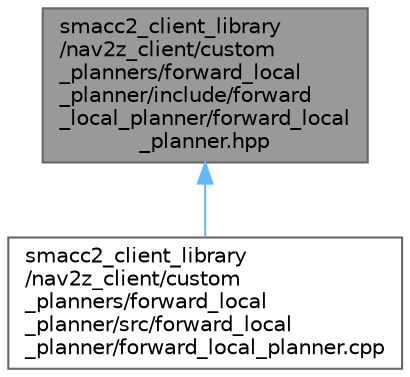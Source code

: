 digraph "smacc2_client_library/nav2z_client/custom_planners/forward_local_planner/include/forward_local_planner/forward_local_planner.hpp"
{
 // LATEX_PDF_SIZE
  bgcolor="transparent";
  edge [fontname=Helvetica,fontsize=10,labelfontname=Helvetica,labelfontsize=10];
  node [fontname=Helvetica,fontsize=10,shape=box,height=0.2,width=0.4];
  Node1 [label="smacc2_client_library\l/nav2z_client/custom\l_planners/forward_local\l_planner/include/forward\l_local_planner/forward_local\l_planner.hpp",height=0.2,width=0.4,color="gray40", fillcolor="grey60", style="filled", fontcolor="black",tooltip=" "];
  Node1 -> Node2 [dir="back",color="steelblue1",style="solid"];
  Node2 [label="smacc2_client_library\l/nav2z_client/custom\l_planners/forward_local\l_planner/src/forward_local\l_planner/forward_local_planner.cpp",height=0.2,width=0.4,color="grey40", fillcolor="white", style="filled",URL="$forward__local__planner_8cpp.html",tooltip=" "];
}
